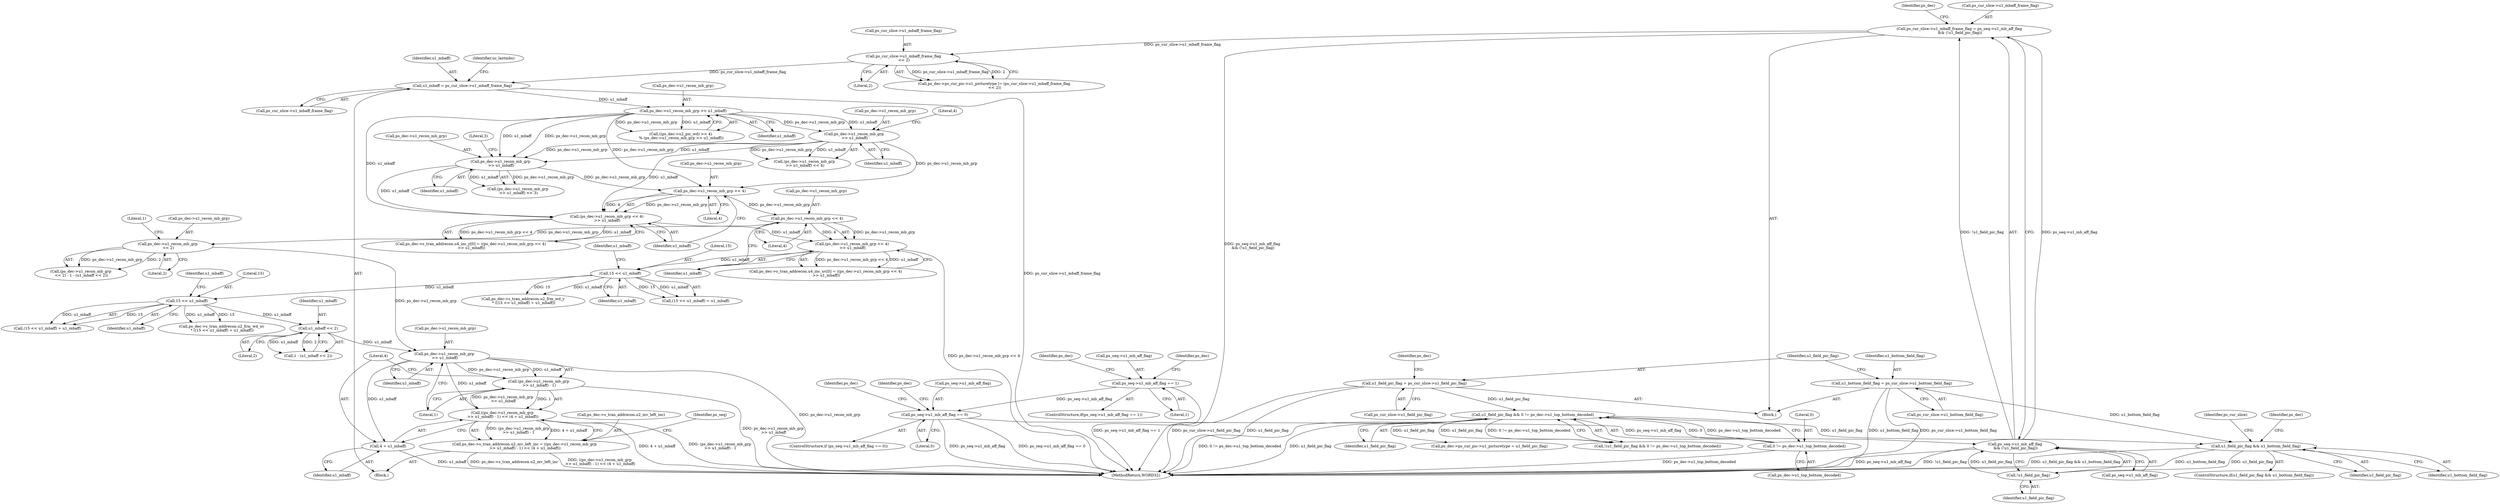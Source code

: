 digraph "0_Android_0b23c81c3dd9ec38f7e6806a3955fed1925541a0_3@pointer" {
"1001971" [label="(Call,ps_dec->u1_recon_mb_grp\n >> u1_mbaff)"];
"1001953" [label="(Call,ps_dec->u1_recon_mb_grp\n << 2)"];
"1001888" [label="(Call,ps_dec->u1_recon_mb_grp << 4)"];
"1001873" [label="(Call,ps_dec->u1_recon_mb_grp << 4)"];
"1001761" [label="(Call,ps_dec->u1_recon_mb_grp >> u1_mbaff)"];
"1001747" [label="(Call,u1_mbaff = ps_cur_slice->u1_mbaff_frame_flag)"];
"1001364" [label="(Call,ps_cur_slice->u1_mbaff_frame_flag\n << 2)"];
"1001348" [label="(Call,ps_cur_slice->u1_mbaff_frame_flag = ps_seq->u1_mb_aff_flag\n && (!u1_field_pic_flag))"];
"1001352" [label="(Call,ps_seq->u1_mb_aff_flag\n && (!u1_field_pic_flag))"];
"1000312" [label="(Call,ps_seq->u1_mb_aff_flag == 0)"];
"1000284" [label="(Call,ps_seq->u1_mb_aff_flag == 1)"];
"1001356" [label="(Call,!u1_field_pic_flag)"];
"1001245" [label="(Call,u1_field_pic_flag && u1_bottom_field_flag)"];
"1000814" [label="(Call,u1_field_pic_flag && 0 != ps_dec->u1_top_bottom_decoded)"];
"1000181" [label="(Call,u1_field_pic_flag = ps_cur_slice->u1_field_pic_flag)"];
"1000816" [label="(Call,0 != ps_dec->u1_top_bottom_decoded)"];
"1000175" [label="(Call,u1_bottom_field_flag = ps_cur_slice->u1_bottom_field_flag)"];
"1001790" [label="(Call,ps_dec->u1_recon_mb_grp\n >> u1_mbaff)"];
"1001775" [label="(Call,ps_dec->u1_recon_mb_grp\n >> u1_mbaff)"];
"1001960" [label="(Call,u1_mbaff << 2)"];
"1001940" [label="(Call,15 << u1_mbaff)"];
"1001915" [label="(Call,15 << u1_mbaff)"];
"1001887" [label="(Call,(ps_dec->u1_recon_mb_grp << 4)\n >> u1_mbaff)"];
"1001872" [label="(Call,(ps_dec->u1_recon_mb_grp << 4)\n >> u1_mbaff)"];
"1001970" [label="(Call,(ps_dec->u1_recon_mb_grp\n >> u1_mbaff) - 1)"];
"1001969" [label="(Call,((ps_dec->u1_recon_mb_grp\n >> u1_mbaff) - 1) << (4 + u1_mbaff))"];
"1001963" [label="(Call,ps_dec->s_tran_addrecon.u2_mv_left_inc = ((ps_dec->u1_recon_mb_grp\n >> u1_mbaff) - 1) << (4 + u1_mbaff))"];
"1001977" [label="(Call,4 + u1_mbaff)"];
"1001892" [label="(Literal,4)"];
"1001960" [label="(Call,u1_mbaff << 2)"];
"1000191" [label="(Identifier,ps_dec)"];
"1000816" [label="(Call,0 != ps_dec->u1_top_bottom_decoded)"];
"1000320" [label="(Identifier,ps_dec)"];
"1001873" [label="(Call,ps_dec->u1_recon_mb_grp << 4)"];
"1000176" [label="(Identifier,u1_bottom_field_flag)"];
"1001794" [label="(Identifier,u1_mbaff)"];
"1001348" [label="(Call,ps_cur_slice->u1_mbaff_frame_flag = ps_seq->u1_mb_aff_flag\n && (!u1_field_pic_flag))"];
"1001953" [label="(Call,ps_dec->u1_recon_mb_grp\n << 2)"];
"1001916" [label="(Literal,15)"];
"1001940" [label="(Call,15 << u1_mbaff)"];
"1001761" [label="(Call,ps_dec->u1_recon_mb_grp >> u1_mbaff)"];
"1001747" [label="(Call,u1_mbaff = ps_cur_slice->u1_mbaff_frame_flag)"];
"1001358" [label="(Call,ps_dec->ps_cur_pic->u1_picturetype |= (ps_cur_slice->u1_mbaff_frame_flag\n << 2))"];
"1000818" [label="(Call,ps_dec->u1_top_bottom_decoded)"];
"1000292" [label="(Identifier,ps_dec)"];
"1001887" [label="(Call,(ps_dec->u1_recon_mb_grp << 4)\n >> u1_mbaff)"];
"1000312" [label="(Call,ps_seq->u1_mb_aff_flag == 0)"];
"1001970" [label="(Call,(ps_dec->u1_recon_mb_grp\n >> u1_mbaff) - 1)"];
"1001789" [label="(Call,(ps_dec->u1_recon_mb_grp\n >> u1_mbaff) << 3)"];
"1001933" [label="(Call,ps_dec->s_tran_addrecon.u2_frm_wd_uv\n * ((15 << u1_mbaff) + u1_mbaff))"];
"1001889" [label="(Call,ps_dec->u1_recon_mb_grp)"];
"1001350" [label="(Identifier,ps_cur_slice)"];
"1000183" [label="(Call,ps_cur_slice->u1_field_pic_flag)"];
"1001954" [label="(Call,ps_dec->u1_recon_mb_grp)"];
"1001754" [label="(Identifier,uc_lastmbs)"];
"1000817" [label="(Literal,0)"];
"1001893" [label="(Identifier,u1_mbaff)"];
"1001877" [label="(Literal,4)"];
"1001976" [label="(Literal,1)"];
"1001961" [label="(Identifier,u1_mbaff)"];
"1001979" [label="(Identifier,u1_mbaff)"];
"1000288" [label="(Literal,1)"];
"1000814" [label="(Call,u1_field_pic_flag && 0 != ps_dec->u1_top_bottom_decoded)"];
"1001755" [label="(Call,((ps_dec->u2_pic_wd) >> 4)\n % (ps_dec->u1_recon_mb_grp >> u1_mbaff))"];
"1001765" [label="(Identifier,u1_mbaff)"];
"1000177" [label="(Call,ps_cur_slice->u1_bottom_field_flag)"];
"1001939" [label="(Call,(15 << u1_mbaff) + u1_mbaff)"];
"1001941" [label="(Literal,15)"];
"1001964" [label="(Call,ps_dec->s_tran_addrecon.u2_mv_left_inc)"];
"1000283" [label="(ControlStructure,if(ps_seq->u1_mb_aff_flag == 1))"];
"1001983" [label="(Identifier,ps_seq)"];
"1001977" [label="(Call,4 + u1_mbaff)"];
"1001942" [label="(Identifier,u1_mbaff)"];
"1000182" [label="(Identifier,u1_field_pic_flag)"];
"1001774" [label="(Call,(ps_dec->u1_recon_mb_grp\n >> u1_mbaff) << 4)"];
"1000141" [label="(Block,)"];
"1001915" [label="(Call,15 << u1_mbaff)"];
"1000284" [label="(Call,ps_seq->u1_mb_aff_flag == 1)"];
"1000313" [label="(Call,ps_seq->u1_mb_aff_flag)"];
"1001749" [label="(Call,ps_cur_slice->u1_mbaff_frame_flag)"];
"1001737" [label="(Block,)"];
"1001246" [label="(Identifier,u1_field_pic_flag)"];
"1001775" [label="(Call,ps_dec->u1_recon_mb_grp\n >> u1_mbaff)"];
"1001957" [label="(Literal,2)"];
"1001971" [label="(Call,ps_dec->u1_recon_mb_grp\n >> u1_mbaff)"];
"1001874" [label="(Call,ps_dec->u1_recon_mb_grp)"];
"1001918" [label="(Identifier,u1_mbaff)"];
"1001255" [label="(Identifier,ps_dec)"];
"1001888" [label="(Call,ps_dec->u1_recon_mb_grp << 4)"];
"1000311" [label="(ControlStructure,if (ps_seq->u1_mb_aff_flag == 0))"];
"1001364" [label="(Call,ps_cur_slice->u1_mbaff_frame_flag\n << 2)"];
"1001368" [label="(Literal,2)"];
"1001943" [label="(Identifier,u1_mbaff)"];
"1001779" [label="(Identifier,u1_mbaff)"];
"1001780" [label="(Literal,4)"];
"1002159" [label="(MethodReturn,WORD32)"];
"1000181" [label="(Call,u1_field_pic_flag = ps_cur_slice->u1_field_pic_flag)"];
"1001790" [label="(Call,ps_dec->u1_recon_mb_grp\n >> u1_mbaff)"];
"1001352" [label="(Call,ps_seq->u1_mb_aff_flag\n && (!u1_field_pic_flag))"];
"1001356" [label="(Call,!u1_field_pic_flag)"];
"1001972" [label="(Call,ps_dec->u1_recon_mb_grp)"];
"1001864" [label="(Call,ps_dec->s_tran_addrecon.u4_inc_y[0] = ((ps_dec->u1_recon_mb_grp << 4)\n >> u1_mbaff))"];
"1001878" [label="(Identifier,u1_mbaff)"];
"1000325" [label="(Identifier,ps_dec)"];
"1001917" [label="(Identifier,u1_mbaff)"];
"1001247" [label="(Identifier,u1_bottom_field_flag)"];
"1001748" [label="(Identifier,u1_mbaff)"];
"1001361" [label="(Identifier,ps_dec)"];
"1001245" [label="(Call,u1_field_pic_flag && u1_bottom_field_flag)"];
"1001962" [label="(Literal,2)"];
"1001969" [label="(Call,((ps_dec->u1_recon_mb_grp\n >> u1_mbaff) - 1) << (4 + u1_mbaff))"];
"1001357" [label="(Identifier,u1_field_pic_flag)"];
"1001914" [label="(Call,(15 << u1_mbaff) + u1_mbaff)"];
"1001958" [label="(Call,1 - (u1_mbaff << 2))"];
"1001879" [label="(Call,ps_dec->s_tran_addrecon.u4_inc_uv[0] = ((ps_dec->u1_recon_mb_grp << 4)\n >> u1_mbaff))"];
"1001908" [label="(Call,ps_dec->s_tran_addrecon.u2_frm_wd_y\n * ((15 << u1_mbaff) + u1_mbaff))"];
"1001154" [label="(Call,ps_dec->ps_cur_pic->u1_picturetype = u1_field_pic_flag)"];
"1000175" [label="(Call,u1_bottom_field_flag = ps_cur_slice->u1_bottom_field_flag)"];
"1000813" [label="(Call,!(u1_field_pic_flag && 0 != ps_dec->u1_top_bottom_decoded))"];
"1001959" [label="(Literal,1)"];
"1001963" [label="(Call,ps_dec->s_tran_addrecon.u2_mv_left_inc = ((ps_dec->u1_recon_mb_grp\n >> u1_mbaff) - 1) << (4 + u1_mbaff))"];
"1001365" [label="(Call,ps_cur_slice->u1_mbaff_frame_flag)"];
"1000815" [label="(Identifier,u1_field_pic_flag)"];
"1001975" [label="(Identifier,u1_mbaff)"];
"1001795" [label="(Literal,3)"];
"1001776" [label="(Call,ps_dec->u1_recon_mb_grp)"];
"1001762" [label="(Call,ps_dec->u1_recon_mb_grp)"];
"1001353" [label="(Call,ps_seq->u1_mb_aff_flag)"];
"1000308" [label="(Identifier,ps_dec)"];
"1000316" [label="(Literal,0)"];
"1000285" [label="(Call,ps_seq->u1_mb_aff_flag)"];
"1001791" [label="(Call,ps_dec->u1_recon_mb_grp)"];
"1001978" [label="(Literal,4)"];
"1001952" [label="(Call,(ps_dec->u1_recon_mb_grp\n << 2) - 1 - (u1_mbaff << 2))"];
"1001872" [label="(Call,(ps_dec->u1_recon_mb_grp << 4)\n >> u1_mbaff)"];
"1001349" [label="(Call,ps_cur_slice->u1_mbaff_frame_flag)"];
"1001244" [label="(ControlStructure,if(u1_field_pic_flag && u1_bottom_field_flag))"];
"1001971" -> "1001970"  [label="AST: "];
"1001971" -> "1001975"  [label="CFG: "];
"1001972" -> "1001971"  [label="AST: "];
"1001975" -> "1001971"  [label="AST: "];
"1001976" -> "1001971"  [label="CFG: "];
"1001971" -> "1002159"  [label="DDG: ps_dec->u1_recon_mb_grp"];
"1001971" -> "1001970"  [label="DDG: ps_dec->u1_recon_mb_grp"];
"1001971" -> "1001970"  [label="DDG: u1_mbaff"];
"1001953" -> "1001971"  [label="DDG: ps_dec->u1_recon_mb_grp"];
"1001960" -> "1001971"  [label="DDG: u1_mbaff"];
"1001971" -> "1001969"  [label="DDG: u1_mbaff"];
"1001971" -> "1001977"  [label="DDG: u1_mbaff"];
"1001953" -> "1001952"  [label="AST: "];
"1001953" -> "1001957"  [label="CFG: "];
"1001954" -> "1001953"  [label="AST: "];
"1001957" -> "1001953"  [label="AST: "];
"1001959" -> "1001953"  [label="CFG: "];
"1001953" -> "1001952"  [label="DDG: ps_dec->u1_recon_mb_grp"];
"1001953" -> "1001952"  [label="DDG: 2"];
"1001888" -> "1001953"  [label="DDG: ps_dec->u1_recon_mb_grp"];
"1001888" -> "1001887"  [label="AST: "];
"1001888" -> "1001892"  [label="CFG: "];
"1001889" -> "1001888"  [label="AST: "];
"1001892" -> "1001888"  [label="AST: "];
"1001893" -> "1001888"  [label="CFG: "];
"1001888" -> "1001887"  [label="DDG: ps_dec->u1_recon_mb_grp"];
"1001888" -> "1001887"  [label="DDG: 4"];
"1001873" -> "1001888"  [label="DDG: ps_dec->u1_recon_mb_grp"];
"1001873" -> "1001872"  [label="AST: "];
"1001873" -> "1001877"  [label="CFG: "];
"1001874" -> "1001873"  [label="AST: "];
"1001877" -> "1001873"  [label="AST: "];
"1001878" -> "1001873"  [label="CFG: "];
"1001873" -> "1001872"  [label="DDG: ps_dec->u1_recon_mb_grp"];
"1001873" -> "1001872"  [label="DDG: 4"];
"1001761" -> "1001873"  [label="DDG: ps_dec->u1_recon_mb_grp"];
"1001790" -> "1001873"  [label="DDG: ps_dec->u1_recon_mb_grp"];
"1001775" -> "1001873"  [label="DDG: ps_dec->u1_recon_mb_grp"];
"1001761" -> "1001755"  [label="AST: "];
"1001761" -> "1001765"  [label="CFG: "];
"1001762" -> "1001761"  [label="AST: "];
"1001765" -> "1001761"  [label="AST: "];
"1001755" -> "1001761"  [label="CFG: "];
"1001761" -> "1001755"  [label="DDG: ps_dec->u1_recon_mb_grp"];
"1001761" -> "1001755"  [label="DDG: u1_mbaff"];
"1001747" -> "1001761"  [label="DDG: u1_mbaff"];
"1001761" -> "1001775"  [label="DDG: ps_dec->u1_recon_mb_grp"];
"1001761" -> "1001775"  [label="DDG: u1_mbaff"];
"1001761" -> "1001790"  [label="DDG: ps_dec->u1_recon_mb_grp"];
"1001761" -> "1001790"  [label="DDG: u1_mbaff"];
"1001761" -> "1001872"  [label="DDG: u1_mbaff"];
"1001747" -> "1001737"  [label="AST: "];
"1001747" -> "1001749"  [label="CFG: "];
"1001748" -> "1001747"  [label="AST: "];
"1001749" -> "1001747"  [label="AST: "];
"1001754" -> "1001747"  [label="CFG: "];
"1001747" -> "1002159"  [label="DDG: ps_cur_slice->u1_mbaff_frame_flag"];
"1001364" -> "1001747"  [label="DDG: ps_cur_slice->u1_mbaff_frame_flag"];
"1001364" -> "1001358"  [label="AST: "];
"1001364" -> "1001368"  [label="CFG: "];
"1001365" -> "1001364"  [label="AST: "];
"1001368" -> "1001364"  [label="AST: "];
"1001358" -> "1001364"  [label="CFG: "];
"1001364" -> "1001358"  [label="DDG: ps_cur_slice->u1_mbaff_frame_flag"];
"1001364" -> "1001358"  [label="DDG: 2"];
"1001348" -> "1001364"  [label="DDG: ps_cur_slice->u1_mbaff_frame_flag"];
"1001348" -> "1000141"  [label="AST: "];
"1001348" -> "1001352"  [label="CFG: "];
"1001349" -> "1001348"  [label="AST: "];
"1001352" -> "1001348"  [label="AST: "];
"1001361" -> "1001348"  [label="CFG: "];
"1001348" -> "1002159"  [label="DDG: ps_seq->u1_mb_aff_flag\n && (!u1_field_pic_flag)"];
"1001352" -> "1001348"  [label="DDG: ps_seq->u1_mb_aff_flag"];
"1001352" -> "1001348"  [label="DDG: !u1_field_pic_flag"];
"1001352" -> "1001353"  [label="CFG: "];
"1001352" -> "1001356"  [label="CFG: "];
"1001353" -> "1001352"  [label="AST: "];
"1001356" -> "1001352"  [label="AST: "];
"1001352" -> "1002159"  [label="DDG: ps_seq->u1_mb_aff_flag"];
"1001352" -> "1002159"  [label="DDG: !u1_field_pic_flag"];
"1000312" -> "1001352"  [label="DDG: ps_seq->u1_mb_aff_flag"];
"1001356" -> "1001352"  [label="DDG: u1_field_pic_flag"];
"1000312" -> "1000311"  [label="AST: "];
"1000312" -> "1000316"  [label="CFG: "];
"1000313" -> "1000312"  [label="AST: "];
"1000316" -> "1000312"  [label="AST: "];
"1000320" -> "1000312"  [label="CFG: "];
"1000325" -> "1000312"  [label="CFG: "];
"1000312" -> "1002159"  [label="DDG: ps_seq->u1_mb_aff_flag == 0"];
"1000312" -> "1002159"  [label="DDG: ps_seq->u1_mb_aff_flag"];
"1000284" -> "1000312"  [label="DDG: ps_seq->u1_mb_aff_flag"];
"1000284" -> "1000283"  [label="AST: "];
"1000284" -> "1000288"  [label="CFG: "];
"1000285" -> "1000284"  [label="AST: "];
"1000288" -> "1000284"  [label="AST: "];
"1000292" -> "1000284"  [label="CFG: "];
"1000308" -> "1000284"  [label="CFG: "];
"1000284" -> "1002159"  [label="DDG: ps_seq->u1_mb_aff_flag == 1"];
"1001356" -> "1001357"  [label="CFG: "];
"1001357" -> "1001356"  [label="AST: "];
"1001245" -> "1001356"  [label="DDG: u1_field_pic_flag"];
"1001245" -> "1001244"  [label="AST: "];
"1001245" -> "1001246"  [label="CFG: "];
"1001245" -> "1001247"  [label="CFG: "];
"1001246" -> "1001245"  [label="AST: "];
"1001247" -> "1001245"  [label="AST: "];
"1001255" -> "1001245"  [label="CFG: "];
"1001350" -> "1001245"  [label="CFG: "];
"1001245" -> "1002159"  [label="DDG: u1_bottom_field_flag"];
"1001245" -> "1002159"  [label="DDG: u1_field_pic_flag && u1_bottom_field_flag"];
"1000814" -> "1001245"  [label="DDG: u1_field_pic_flag"];
"1000175" -> "1001245"  [label="DDG: u1_bottom_field_flag"];
"1000814" -> "1000813"  [label="AST: "];
"1000814" -> "1000815"  [label="CFG: "];
"1000814" -> "1000816"  [label="CFG: "];
"1000815" -> "1000814"  [label="AST: "];
"1000816" -> "1000814"  [label="AST: "];
"1000813" -> "1000814"  [label="CFG: "];
"1000814" -> "1002159"  [label="DDG: 0 != ps_dec->u1_top_bottom_decoded"];
"1000814" -> "1002159"  [label="DDG: u1_field_pic_flag"];
"1000814" -> "1000813"  [label="DDG: u1_field_pic_flag"];
"1000814" -> "1000813"  [label="DDG: 0 != ps_dec->u1_top_bottom_decoded"];
"1000181" -> "1000814"  [label="DDG: u1_field_pic_flag"];
"1000816" -> "1000814"  [label="DDG: 0"];
"1000816" -> "1000814"  [label="DDG: ps_dec->u1_top_bottom_decoded"];
"1000814" -> "1001154"  [label="DDG: u1_field_pic_flag"];
"1000181" -> "1000141"  [label="AST: "];
"1000181" -> "1000183"  [label="CFG: "];
"1000182" -> "1000181"  [label="AST: "];
"1000183" -> "1000181"  [label="AST: "];
"1000191" -> "1000181"  [label="CFG: "];
"1000181" -> "1002159"  [label="DDG: u1_field_pic_flag"];
"1000181" -> "1002159"  [label="DDG: ps_cur_slice->u1_field_pic_flag"];
"1000816" -> "1000818"  [label="CFG: "];
"1000817" -> "1000816"  [label="AST: "];
"1000818" -> "1000816"  [label="AST: "];
"1000816" -> "1002159"  [label="DDG: ps_dec->u1_top_bottom_decoded"];
"1000175" -> "1000141"  [label="AST: "];
"1000175" -> "1000177"  [label="CFG: "];
"1000176" -> "1000175"  [label="AST: "];
"1000177" -> "1000175"  [label="AST: "];
"1000182" -> "1000175"  [label="CFG: "];
"1000175" -> "1002159"  [label="DDG: u1_bottom_field_flag"];
"1000175" -> "1002159"  [label="DDG: ps_cur_slice->u1_bottom_field_flag"];
"1001790" -> "1001789"  [label="AST: "];
"1001790" -> "1001794"  [label="CFG: "];
"1001791" -> "1001790"  [label="AST: "];
"1001794" -> "1001790"  [label="AST: "];
"1001795" -> "1001790"  [label="CFG: "];
"1001790" -> "1001789"  [label="DDG: ps_dec->u1_recon_mb_grp"];
"1001790" -> "1001789"  [label="DDG: u1_mbaff"];
"1001775" -> "1001790"  [label="DDG: ps_dec->u1_recon_mb_grp"];
"1001775" -> "1001790"  [label="DDG: u1_mbaff"];
"1001790" -> "1001872"  [label="DDG: u1_mbaff"];
"1001775" -> "1001774"  [label="AST: "];
"1001775" -> "1001779"  [label="CFG: "];
"1001776" -> "1001775"  [label="AST: "];
"1001779" -> "1001775"  [label="AST: "];
"1001780" -> "1001775"  [label="CFG: "];
"1001775" -> "1001774"  [label="DDG: ps_dec->u1_recon_mb_grp"];
"1001775" -> "1001774"  [label="DDG: u1_mbaff"];
"1001775" -> "1001872"  [label="DDG: u1_mbaff"];
"1001960" -> "1001958"  [label="AST: "];
"1001960" -> "1001962"  [label="CFG: "];
"1001961" -> "1001960"  [label="AST: "];
"1001962" -> "1001960"  [label="AST: "];
"1001958" -> "1001960"  [label="CFG: "];
"1001960" -> "1001958"  [label="DDG: u1_mbaff"];
"1001960" -> "1001958"  [label="DDG: 2"];
"1001940" -> "1001960"  [label="DDG: u1_mbaff"];
"1001940" -> "1001939"  [label="AST: "];
"1001940" -> "1001942"  [label="CFG: "];
"1001941" -> "1001940"  [label="AST: "];
"1001942" -> "1001940"  [label="AST: "];
"1001943" -> "1001940"  [label="CFG: "];
"1001940" -> "1001933"  [label="DDG: 15"];
"1001940" -> "1001933"  [label="DDG: u1_mbaff"];
"1001940" -> "1001939"  [label="DDG: 15"];
"1001940" -> "1001939"  [label="DDG: u1_mbaff"];
"1001915" -> "1001940"  [label="DDG: u1_mbaff"];
"1001915" -> "1001914"  [label="AST: "];
"1001915" -> "1001917"  [label="CFG: "];
"1001916" -> "1001915"  [label="AST: "];
"1001917" -> "1001915"  [label="AST: "];
"1001918" -> "1001915"  [label="CFG: "];
"1001915" -> "1001908"  [label="DDG: 15"];
"1001915" -> "1001908"  [label="DDG: u1_mbaff"];
"1001915" -> "1001914"  [label="DDG: 15"];
"1001915" -> "1001914"  [label="DDG: u1_mbaff"];
"1001887" -> "1001915"  [label="DDG: u1_mbaff"];
"1001887" -> "1001879"  [label="AST: "];
"1001887" -> "1001893"  [label="CFG: "];
"1001893" -> "1001887"  [label="AST: "];
"1001879" -> "1001887"  [label="CFG: "];
"1001887" -> "1002159"  [label="DDG: ps_dec->u1_recon_mb_grp << 4"];
"1001887" -> "1001879"  [label="DDG: ps_dec->u1_recon_mb_grp << 4"];
"1001887" -> "1001879"  [label="DDG: u1_mbaff"];
"1001872" -> "1001887"  [label="DDG: u1_mbaff"];
"1001872" -> "1001864"  [label="AST: "];
"1001872" -> "1001878"  [label="CFG: "];
"1001878" -> "1001872"  [label="AST: "];
"1001864" -> "1001872"  [label="CFG: "];
"1001872" -> "1001864"  [label="DDG: ps_dec->u1_recon_mb_grp << 4"];
"1001872" -> "1001864"  [label="DDG: u1_mbaff"];
"1001970" -> "1001969"  [label="AST: "];
"1001970" -> "1001976"  [label="CFG: "];
"1001976" -> "1001970"  [label="AST: "];
"1001978" -> "1001970"  [label="CFG: "];
"1001970" -> "1002159"  [label="DDG: ps_dec->u1_recon_mb_grp\n >> u1_mbaff"];
"1001970" -> "1001969"  [label="DDG: ps_dec->u1_recon_mb_grp\n >> u1_mbaff"];
"1001970" -> "1001969"  [label="DDG: 1"];
"1001969" -> "1001963"  [label="AST: "];
"1001969" -> "1001977"  [label="CFG: "];
"1001977" -> "1001969"  [label="AST: "];
"1001963" -> "1001969"  [label="CFG: "];
"1001969" -> "1002159"  [label="DDG: (ps_dec->u1_recon_mb_grp\n >> u1_mbaff) - 1"];
"1001969" -> "1002159"  [label="DDG: 4 + u1_mbaff"];
"1001969" -> "1001963"  [label="DDG: (ps_dec->u1_recon_mb_grp\n >> u1_mbaff) - 1"];
"1001969" -> "1001963"  [label="DDG: 4 + u1_mbaff"];
"1001963" -> "1001737"  [label="AST: "];
"1001964" -> "1001963"  [label="AST: "];
"1001983" -> "1001963"  [label="CFG: "];
"1001963" -> "1002159"  [label="DDG: ps_dec->s_tran_addrecon.u2_mv_left_inc"];
"1001963" -> "1002159"  [label="DDG: ((ps_dec->u1_recon_mb_grp\n >> u1_mbaff) - 1) << (4 + u1_mbaff)"];
"1001977" -> "1001979"  [label="CFG: "];
"1001978" -> "1001977"  [label="AST: "];
"1001979" -> "1001977"  [label="AST: "];
"1001977" -> "1002159"  [label="DDG: u1_mbaff"];
}
